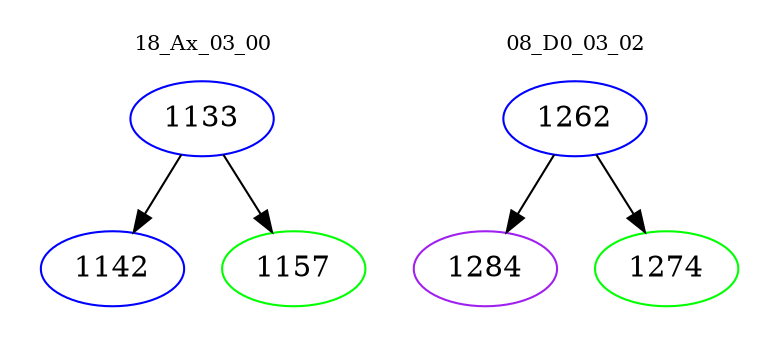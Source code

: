 digraph{
subgraph cluster_0 {
color = white
label = "18_Ax_03_00";
fontsize=10;
T0_1133 [label="1133", color="blue"]
T0_1133 -> T0_1142 [color="black"]
T0_1142 [label="1142", color="blue"]
T0_1133 -> T0_1157 [color="black"]
T0_1157 [label="1157", color="green"]
}
subgraph cluster_1 {
color = white
label = "08_D0_03_02";
fontsize=10;
T1_1262 [label="1262", color="blue"]
T1_1262 -> T1_1284 [color="black"]
T1_1284 [label="1284", color="purple"]
T1_1262 -> T1_1274 [color="black"]
T1_1274 [label="1274", color="green"]
}
}
